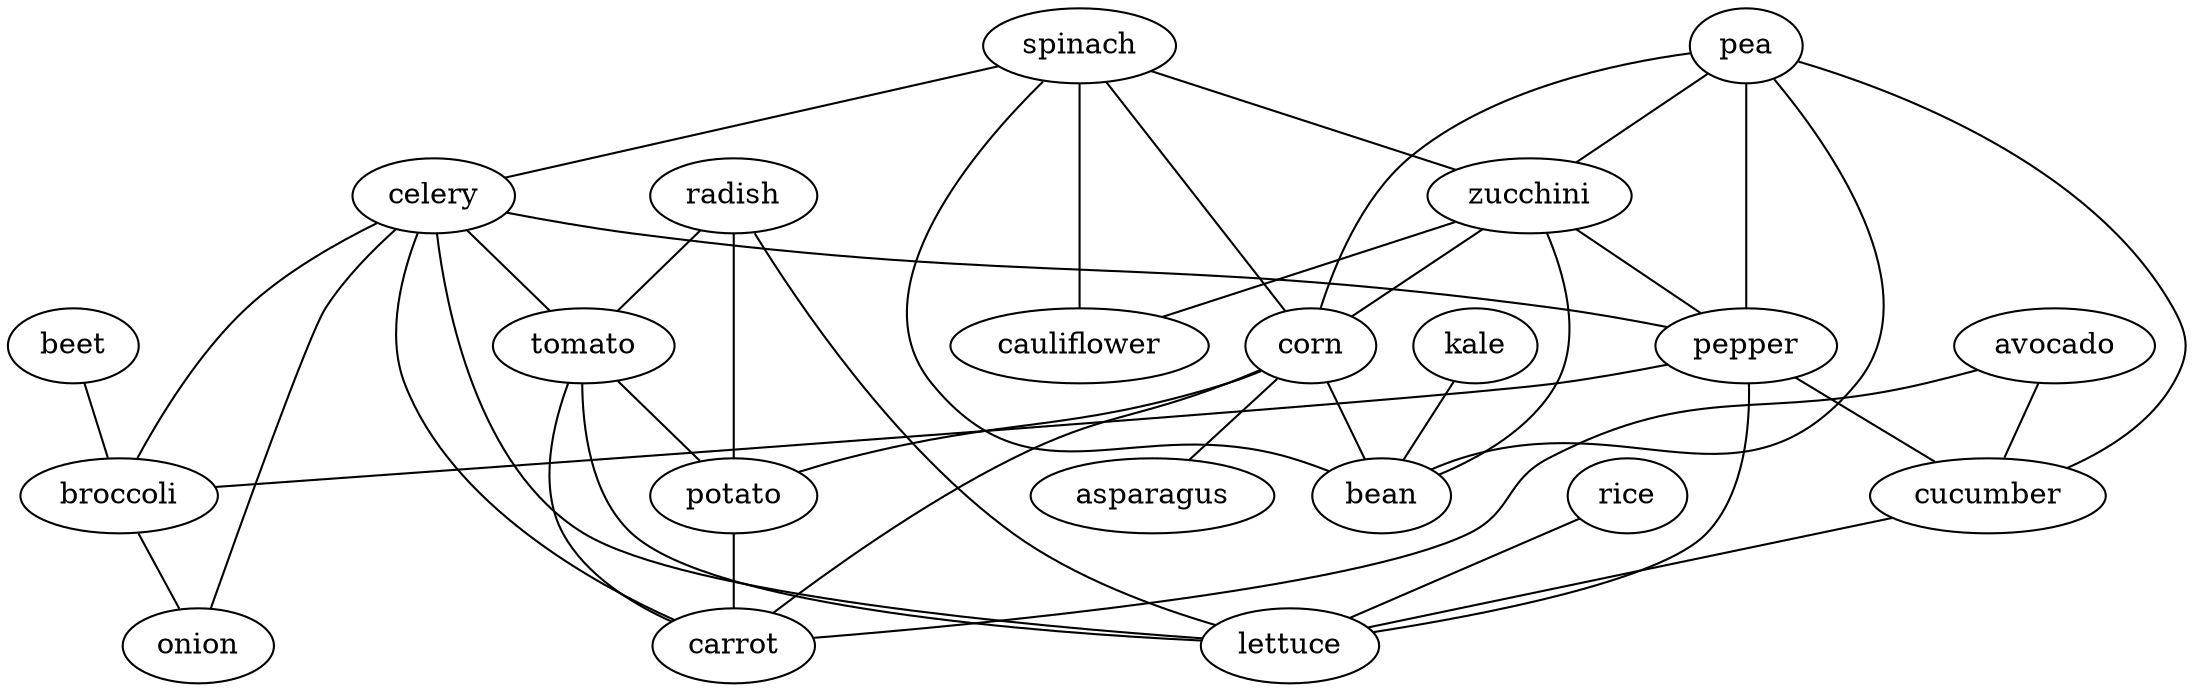 strict graph G {
kale;
radish;
spinach;
avocado;
celery;
beet;
rice;
pea;
zucchini;
pepper;
cauliflower;
corn;
bean;
cucumber;
broccoli;
tomato;
onion;
lettuce;
asparagus;
potato;
carrot;
kale -- bean  [weight=1];
radish -- tomato  [weight=1];
radish -- lettuce  [weight=1];
radish -- potato  [weight=1];
spinach -- cauliflower  [weight=1];
spinach -- corn  [weight=1];
spinach -- celery  [weight=1];
spinach -- bean  [weight=1];
spinach -- zucchini  [weight=1];
avocado -- carrot  [weight=1];
avocado -- cucumber  [weight=1];
celery -- tomato  [weight=1];
celery -- pepper  [weight=1];
celery -- onion  [weight=1];
celery -- lettuce  [weight=1];
celery -- carrot  [weight=1];
celery -- broccoli  [weight=1];
beet -- broccoli  [weight=1];
rice -- lettuce  [weight=1];
pea -- pepper  [weight=1];
pea -- corn  [weight=1];
pea -- bean  [weight=1];
pea -- cucumber  [weight=1];
pea -- zucchini  [weight=1];
zucchini -- pepper  [weight=1];
zucchini -- cauliflower  [weight=1];
zucchini -- corn  [weight=1];
zucchini -- bean  [weight=1];
pepper -- lettuce  [weight=1];
pepper -- cucumber  [weight=1];
pepper -- broccoli  [weight=1];
corn -- potato  [weight=1];
corn -- asparagus  [weight=1];
corn -- bean  [weight=1];
corn -- carrot  [weight=1];
cucumber -- lettuce  [weight=1];
broccoli -- onion  [weight=1];
tomato -- potato  [weight=1];
tomato -- lettuce  [weight=1];
tomato -- carrot  [weight=1];
potato -- carrot  [weight=1];
}
